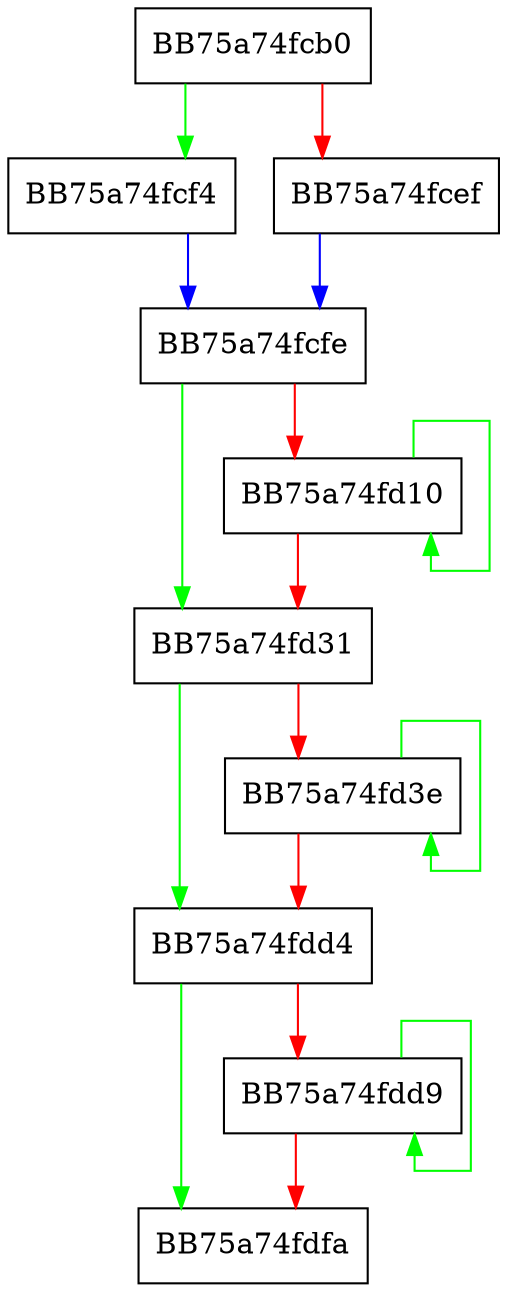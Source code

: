digraph InnoCRC {
  node [shape="box"];
  graph [splines=ortho];
  BB75a74fcb0 -> BB75a74fcf4 [color="green"];
  BB75a74fcb0 -> BB75a74fcef [color="red"];
  BB75a74fcef -> BB75a74fcfe [color="blue"];
  BB75a74fcf4 -> BB75a74fcfe [color="blue"];
  BB75a74fcfe -> BB75a74fd31 [color="green"];
  BB75a74fcfe -> BB75a74fd10 [color="red"];
  BB75a74fd10 -> BB75a74fd10 [color="green"];
  BB75a74fd10 -> BB75a74fd31 [color="red"];
  BB75a74fd31 -> BB75a74fdd4 [color="green"];
  BB75a74fd31 -> BB75a74fd3e [color="red"];
  BB75a74fd3e -> BB75a74fd3e [color="green"];
  BB75a74fd3e -> BB75a74fdd4 [color="red"];
  BB75a74fdd4 -> BB75a74fdfa [color="green"];
  BB75a74fdd4 -> BB75a74fdd9 [color="red"];
  BB75a74fdd9 -> BB75a74fdd9 [color="green"];
  BB75a74fdd9 -> BB75a74fdfa [color="red"];
}